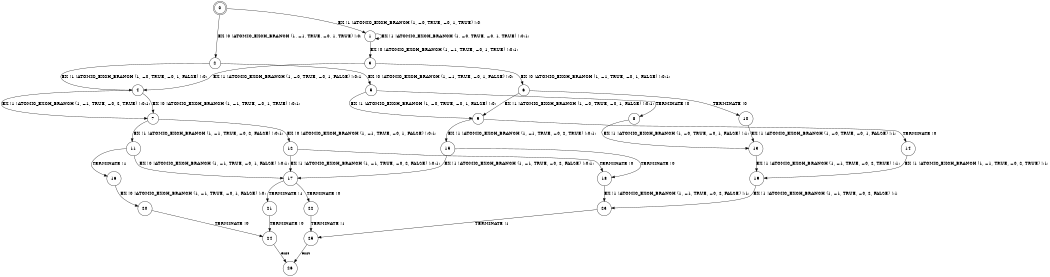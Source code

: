 digraph BCG {
size = "7, 10.5";
center = TRUE;
node [shape = circle];
0 [peripheries = 2];
0 -> 1 [label = "EX !1 !ATOMIC_EXCH_BRANCH (1, +0, TRUE, +0, 1, TRUE) !:0:"];
0 -> 2 [label = "EX !0 !ATOMIC_EXCH_BRANCH (1, +1, TRUE, +0, 1, TRUE) !:0:"];
1 -> 3 [label = "EX !0 !ATOMIC_EXCH_BRANCH (1, +1, TRUE, +0, 1, TRUE) !:0:1:"];
1 -> 1 [label = "EX !1 !ATOMIC_EXCH_BRANCH (1, +0, TRUE, +0, 1, TRUE) !:0:1:"];
2 -> 4 [label = "EX !1 !ATOMIC_EXCH_BRANCH (1, +0, TRUE, +0, 1, FALSE) !:0:"];
2 -> 5 [label = "EX !0 !ATOMIC_EXCH_BRANCH (1, +1, TRUE, +0, 1, FALSE) !:0:"];
3 -> 4 [label = "EX !1 !ATOMIC_EXCH_BRANCH (1, +0, TRUE, +0, 1, FALSE) !:0:1:"];
3 -> 6 [label = "EX !0 !ATOMIC_EXCH_BRANCH (1, +1, TRUE, +0, 1, FALSE) !:0:1:"];
4 -> 7 [label = "EX !1 !ATOMIC_EXCH_BRANCH (1, +1, TRUE, +0, 2, TRUE) !:0:1:"];
4 -> 7 [label = "EX !0 !ATOMIC_EXCH_BRANCH (1, +1, TRUE, +0, 1, TRUE) !:0:1:"];
5 -> 8 [label = "TERMINATE !0"];
5 -> 9 [label = "EX !1 !ATOMIC_EXCH_BRANCH (1, +0, TRUE, +0, 1, FALSE) !:0:"];
6 -> 10 [label = "TERMINATE !0"];
6 -> 9 [label = "EX !1 !ATOMIC_EXCH_BRANCH (1, +0, TRUE, +0, 1, FALSE) !:0:1:"];
7 -> 11 [label = "EX !1 !ATOMIC_EXCH_BRANCH (1, +1, TRUE, +0, 2, FALSE) !:0:1:"];
7 -> 12 [label = "EX !0 !ATOMIC_EXCH_BRANCH (1, +1, TRUE, +0, 1, FALSE) !:0:1:"];
8 -> 13 [label = "EX !1 !ATOMIC_EXCH_BRANCH (1, +0, TRUE, +0, 1, FALSE) !:1:"];
9 -> 14 [label = "TERMINATE !0"];
9 -> 15 [label = "EX !1 !ATOMIC_EXCH_BRANCH (1, +1, TRUE, +0, 2, TRUE) !:0:1:"];
10 -> 13 [label = "EX !1 !ATOMIC_EXCH_BRANCH (1, +0, TRUE, +0, 1, FALSE) !:1:"];
11 -> 16 [label = "TERMINATE !1"];
11 -> 17 [label = "EX !0 !ATOMIC_EXCH_BRANCH (1, +1, TRUE, +0, 1, FALSE) !:0:1:"];
12 -> 18 [label = "TERMINATE !0"];
12 -> 17 [label = "EX !1 !ATOMIC_EXCH_BRANCH (1, +1, TRUE, +0, 2, FALSE) !:0:1:"];
13 -> 19 [label = "EX !1 !ATOMIC_EXCH_BRANCH (1, +1, TRUE, +0, 2, TRUE) !:1:"];
14 -> 19 [label = "EX !1 !ATOMIC_EXCH_BRANCH (1, +1, TRUE, +0, 2, TRUE) !:1:"];
15 -> 18 [label = "TERMINATE !0"];
15 -> 17 [label = "EX !1 !ATOMIC_EXCH_BRANCH (1, +1, TRUE, +0, 2, FALSE) !:0:1:"];
16 -> 20 [label = "EX !0 !ATOMIC_EXCH_BRANCH (1, +1, TRUE, +0, 1, FALSE) !:0:"];
17 -> 21 [label = "TERMINATE !1"];
17 -> 22 [label = "TERMINATE !0"];
18 -> 23 [label = "EX !1 !ATOMIC_EXCH_BRANCH (1, +1, TRUE, +0, 2, FALSE) !:1:"];
19 -> 23 [label = "EX !1 !ATOMIC_EXCH_BRANCH (1, +1, TRUE, +0, 2, FALSE) !:1:"];
20 -> 24 [label = "TERMINATE !0"];
21 -> 24 [label = "TERMINATE !0"];
22 -> 25 [label = "TERMINATE !1"];
23 -> 25 [label = "TERMINATE !1"];
24 -> 26 [label = "exit"];
25 -> 26 [label = "exit"];
}
